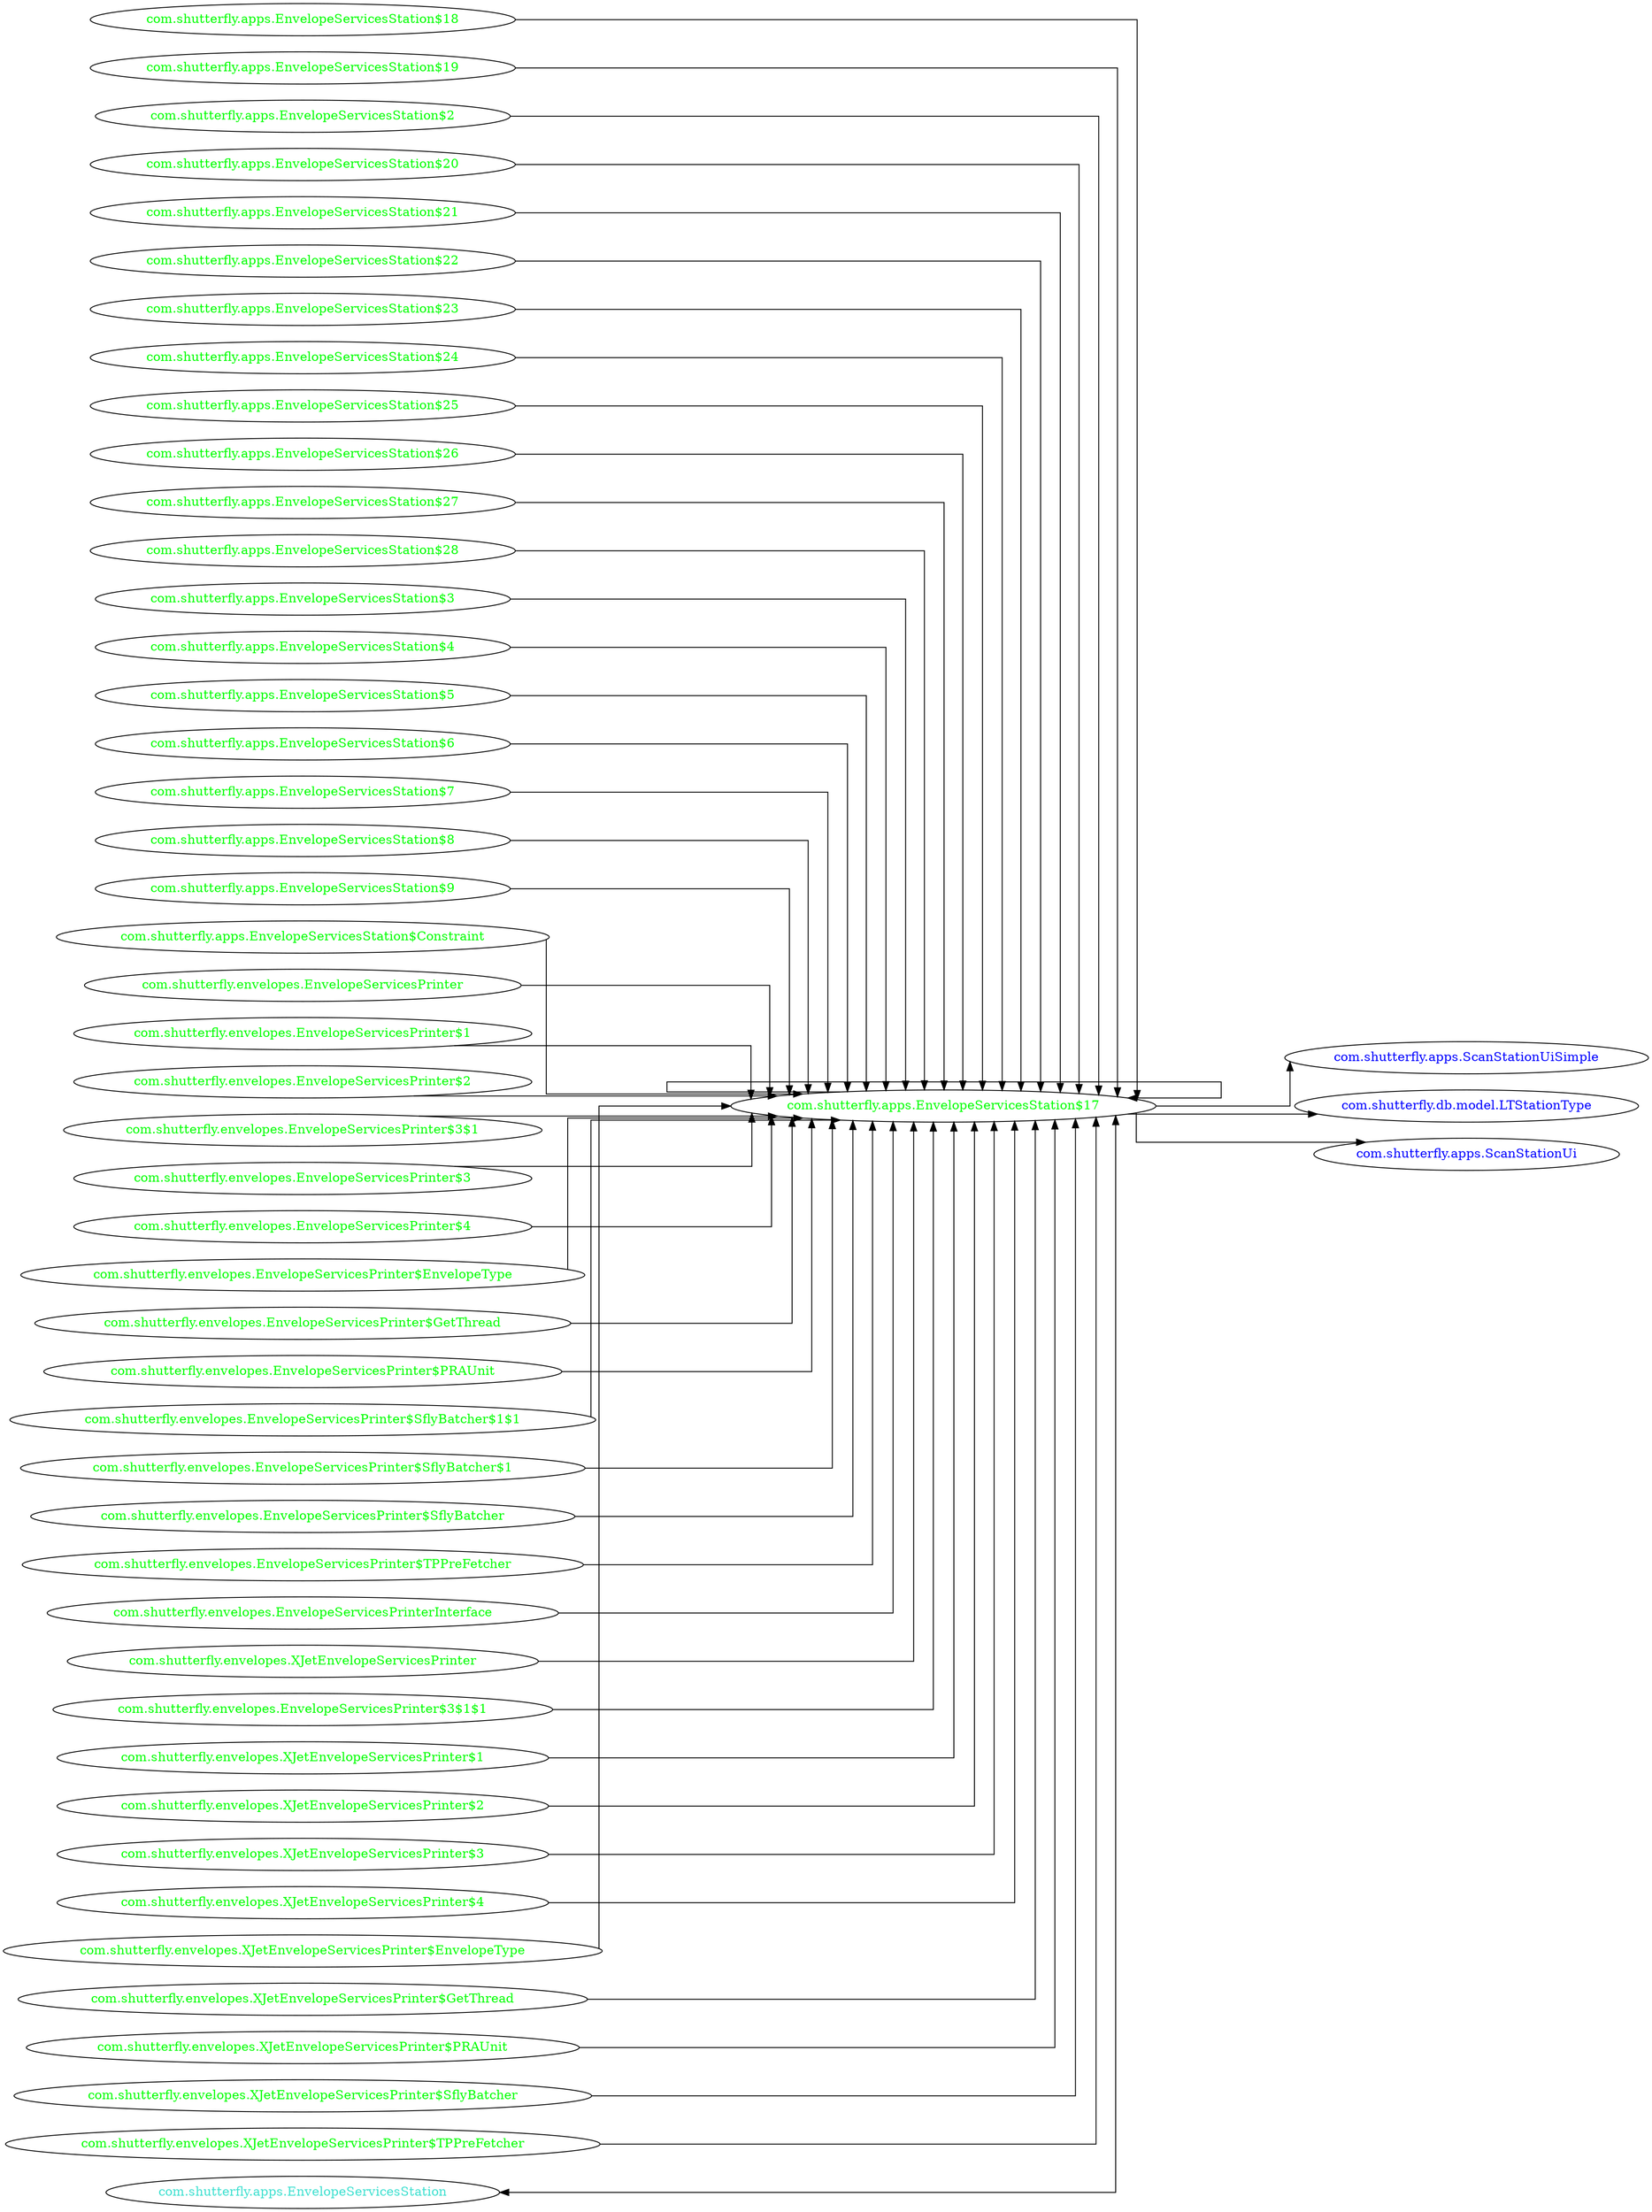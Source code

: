 digraph dependencyGraph {
 concentrate=true;
 ranksep="2.0";
 rankdir="LR"; 
 splines="ortho";
"com.shutterfly.apps.EnvelopeServicesStation$17" [fontcolor="red"];
"com.shutterfly.apps.ScanStationUiSimple" [ fontcolor="blue" ];
"com.shutterfly.apps.EnvelopeServicesStation$17"->"com.shutterfly.apps.ScanStationUiSimple";
"com.shutterfly.db.model.LTStationType" [ fontcolor="blue" ];
"com.shutterfly.apps.EnvelopeServicesStation$17"->"com.shutterfly.db.model.LTStationType";
"com.shutterfly.apps.ScanStationUi" [ fontcolor="blue" ];
"com.shutterfly.apps.EnvelopeServicesStation$17"->"com.shutterfly.apps.ScanStationUi";
"com.shutterfly.apps.EnvelopeServicesStation$17" [ fontcolor="green" ];
"com.shutterfly.apps.EnvelopeServicesStation$17"->"com.shutterfly.apps.EnvelopeServicesStation$17";
"com.shutterfly.apps.EnvelopeServicesStation$18" [ fontcolor="green" ];
"com.shutterfly.apps.EnvelopeServicesStation$18"->"com.shutterfly.apps.EnvelopeServicesStation$17";
"com.shutterfly.apps.EnvelopeServicesStation$19" [ fontcolor="green" ];
"com.shutterfly.apps.EnvelopeServicesStation$19"->"com.shutterfly.apps.EnvelopeServicesStation$17";
"com.shutterfly.apps.EnvelopeServicesStation$2" [ fontcolor="green" ];
"com.shutterfly.apps.EnvelopeServicesStation$2"->"com.shutterfly.apps.EnvelopeServicesStation$17";
"com.shutterfly.apps.EnvelopeServicesStation$20" [ fontcolor="green" ];
"com.shutterfly.apps.EnvelopeServicesStation$20"->"com.shutterfly.apps.EnvelopeServicesStation$17";
"com.shutterfly.apps.EnvelopeServicesStation$21" [ fontcolor="green" ];
"com.shutterfly.apps.EnvelopeServicesStation$21"->"com.shutterfly.apps.EnvelopeServicesStation$17";
"com.shutterfly.apps.EnvelopeServicesStation$22" [ fontcolor="green" ];
"com.shutterfly.apps.EnvelopeServicesStation$22"->"com.shutterfly.apps.EnvelopeServicesStation$17";
"com.shutterfly.apps.EnvelopeServicesStation$23" [ fontcolor="green" ];
"com.shutterfly.apps.EnvelopeServicesStation$23"->"com.shutterfly.apps.EnvelopeServicesStation$17";
"com.shutterfly.apps.EnvelopeServicesStation$24" [ fontcolor="green" ];
"com.shutterfly.apps.EnvelopeServicesStation$24"->"com.shutterfly.apps.EnvelopeServicesStation$17";
"com.shutterfly.apps.EnvelopeServicesStation$25" [ fontcolor="green" ];
"com.shutterfly.apps.EnvelopeServicesStation$25"->"com.shutterfly.apps.EnvelopeServicesStation$17";
"com.shutterfly.apps.EnvelopeServicesStation$26" [ fontcolor="green" ];
"com.shutterfly.apps.EnvelopeServicesStation$26"->"com.shutterfly.apps.EnvelopeServicesStation$17";
"com.shutterfly.apps.EnvelopeServicesStation$27" [ fontcolor="green" ];
"com.shutterfly.apps.EnvelopeServicesStation$27"->"com.shutterfly.apps.EnvelopeServicesStation$17";
"com.shutterfly.apps.EnvelopeServicesStation$28" [ fontcolor="green" ];
"com.shutterfly.apps.EnvelopeServicesStation$28"->"com.shutterfly.apps.EnvelopeServicesStation$17";
"com.shutterfly.apps.EnvelopeServicesStation$3" [ fontcolor="green" ];
"com.shutterfly.apps.EnvelopeServicesStation$3"->"com.shutterfly.apps.EnvelopeServicesStation$17";
"com.shutterfly.apps.EnvelopeServicesStation$4" [ fontcolor="green" ];
"com.shutterfly.apps.EnvelopeServicesStation$4"->"com.shutterfly.apps.EnvelopeServicesStation$17";
"com.shutterfly.apps.EnvelopeServicesStation$5" [ fontcolor="green" ];
"com.shutterfly.apps.EnvelopeServicesStation$5"->"com.shutterfly.apps.EnvelopeServicesStation$17";
"com.shutterfly.apps.EnvelopeServicesStation$6" [ fontcolor="green" ];
"com.shutterfly.apps.EnvelopeServicesStation$6"->"com.shutterfly.apps.EnvelopeServicesStation$17";
"com.shutterfly.apps.EnvelopeServicesStation$7" [ fontcolor="green" ];
"com.shutterfly.apps.EnvelopeServicesStation$7"->"com.shutterfly.apps.EnvelopeServicesStation$17";
"com.shutterfly.apps.EnvelopeServicesStation$8" [ fontcolor="green" ];
"com.shutterfly.apps.EnvelopeServicesStation$8"->"com.shutterfly.apps.EnvelopeServicesStation$17";
"com.shutterfly.apps.EnvelopeServicesStation$9" [ fontcolor="green" ];
"com.shutterfly.apps.EnvelopeServicesStation$9"->"com.shutterfly.apps.EnvelopeServicesStation$17";
"com.shutterfly.apps.EnvelopeServicesStation$Constraint" [ fontcolor="green" ];
"com.shutterfly.apps.EnvelopeServicesStation$Constraint"->"com.shutterfly.apps.EnvelopeServicesStation$17";
"com.shutterfly.envelopes.EnvelopeServicesPrinter" [ fontcolor="green" ];
"com.shutterfly.envelopes.EnvelopeServicesPrinter"->"com.shutterfly.apps.EnvelopeServicesStation$17";
"com.shutterfly.envelopes.EnvelopeServicesPrinter$1" [ fontcolor="green" ];
"com.shutterfly.envelopes.EnvelopeServicesPrinter$1"->"com.shutterfly.apps.EnvelopeServicesStation$17";
"com.shutterfly.envelopes.EnvelopeServicesPrinter$2" [ fontcolor="green" ];
"com.shutterfly.envelopes.EnvelopeServicesPrinter$2"->"com.shutterfly.apps.EnvelopeServicesStation$17";
"com.shutterfly.envelopes.EnvelopeServicesPrinter$3$1" [ fontcolor="green" ];
"com.shutterfly.envelopes.EnvelopeServicesPrinter$3$1"->"com.shutterfly.apps.EnvelopeServicesStation$17";
"com.shutterfly.envelopes.EnvelopeServicesPrinter$3" [ fontcolor="green" ];
"com.shutterfly.envelopes.EnvelopeServicesPrinter$3"->"com.shutterfly.apps.EnvelopeServicesStation$17";
"com.shutterfly.envelopes.EnvelopeServicesPrinter$4" [ fontcolor="green" ];
"com.shutterfly.envelopes.EnvelopeServicesPrinter$4"->"com.shutterfly.apps.EnvelopeServicesStation$17";
"com.shutterfly.envelopes.EnvelopeServicesPrinter$EnvelopeType" [ fontcolor="green" ];
"com.shutterfly.envelopes.EnvelopeServicesPrinter$EnvelopeType"->"com.shutterfly.apps.EnvelopeServicesStation$17";
"com.shutterfly.envelopes.EnvelopeServicesPrinter$GetThread" [ fontcolor="green" ];
"com.shutterfly.envelopes.EnvelopeServicesPrinter$GetThread"->"com.shutterfly.apps.EnvelopeServicesStation$17";
"com.shutterfly.envelopes.EnvelopeServicesPrinter$PRAUnit" [ fontcolor="green" ];
"com.shutterfly.envelopes.EnvelopeServicesPrinter$PRAUnit"->"com.shutterfly.apps.EnvelopeServicesStation$17";
"com.shutterfly.envelopes.EnvelopeServicesPrinter$SflyBatcher$1$1" [ fontcolor="green" ];
"com.shutterfly.envelopes.EnvelopeServicesPrinter$SflyBatcher$1$1"->"com.shutterfly.apps.EnvelopeServicesStation$17";
"com.shutterfly.envelopes.EnvelopeServicesPrinter$SflyBatcher$1" [ fontcolor="green" ];
"com.shutterfly.envelopes.EnvelopeServicesPrinter$SflyBatcher$1"->"com.shutterfly.apps.EnvelopeServicesStation$17";
"com.shutterfly.envelopes.EnvelopeServicesPrinter$SflyBatcher" [ fontcolor="green" ];
"com.shutterfly.envelopes.EnvelopeServicesPrinter$SflyBatcher"->"com.shutterfly.apps.EnvelopeServicesStation$17";
"com.shutterfly.envelopes.EnvelopeServicesPrinter$TPPreFetcher" [ fontcolor="green" ];
"com.shutterfly.envelopes.EnvelopeServicesPrinter$TPPreFetcher"->"com.shutterfly.apps.EnvelopeServicesStation$17";
"com.shutterfly.envelopes.EnvelopeServicesPrinterInterface" [ fontcolor="green" ];
"com.shutterfly.envelopes.EnvelopeServicesPrinterInterface"->"com.shutterfly.apps.EnvelopeServicesStation$17";
"com.shutterfly.envelopes.XJetEnvelopeServicesPrinter" [ fontcolor="green" ];
"com.shutterfly.envelopes.XJetEnvelopeServicesPrinter"->"com.shutterfly.apps.EnvelopeServicesStation$17";
"com.shutterfly.envelopes.EnvelopeServicesPrinter$3$1$1" [ fontcolor="green" ];
"com.shutterfly.envelopes.EnvelopeServicesPrinter$3$1$1"->"com.shutterfly.apps.EnvelopeServicesStation$17";
"com.shutterfly.envelopes.XJetEnvelopeServicesPrinter$1" [ fontcolor="green" ];
"com.shutterfly.envelopes.XJetEnvelopeServicesPrinter$1"->"com.shutterfly.apps.EnvelopeServicesStation$17";
"com.shutterfly.envelopes.XJetEnvelopeServicesPrinter$2" [ fontcolor="green" ];
"com.shutterfly.envelopes.XJetEnvelopeServicesPrinter$2"->"com.shutterfly.apps.EnvelopeServicesStation$17";
"com.shutterfly.envelopes.XJetEnvelopeServicesPrinter$3" [ fontcolor="green" ];
"com.shutterfly.envelopes.XJetEnvelopeServicesPrinter$3"->"com.shutterfly.apps.EnvelopeServicesStation$17";
"com.shutterfly.envelopes.XJetEnvelopeServicesPrinter$4" [ fontcolor="green" ];
"com.shutterfly.envelopes.XJetEnvelopeServicesPrinter$4"->"com.shutterfly.apps.EnvelopeServicesStation$17";
"com.shutterfly.envelopes.XJetEnvelopeServicesPrinter$EnvelopeType" [ fontcolor="green" ];
"com.shutterfly.envelopes.XJetEnvelopeServicesPrinter$EnvelopeType"->"com.shutterfly.apps.EnvelopeServicesStation$17";
"com.shutterfly.envelopes.XJetEnvelopeServicesPrinter$GetThread" [ fontcolor="green" ];
"com.shutterfly.envelopes.XJetEnvelopeServicesPrinter$GetThread"->"com.shutterfly.apps.EnvelopeServicesStation$17";
"com.shutterfly.envelopes.XJetEnvelopeServicesPrinter$PRAUnit" [ fontcolor="green" ];
"com.shutterfly.envelopes.XJetEnvelopeServicesPrinter$PRAUnit"->"com.shutterfly.apps.EnvelopeServicesStation$17";
"com.shutterfly.envelopes.XJetEnvelopeServicesPrinter$SflyBatcher" [ fontcolor="green" ];
"com.shutterfly.envelopes.XJetEnvelopeServicesPrinter$SflyBatcher"->"com.shutterfly.apps.EnvelopeServicesStation$17";
"com.shutterfly.envelopes.XJetEnvelopeServicesPrinter$TPPreFetcher" [ fontcolor="green" ];
"com.shutterfly.envelopes.XJetEnvelopeServicesPrinter$TPPreFetcher"->"com.shutterfly.apps.EnvelopeServicesStation$17";
"com.shutterfly.apps.EnvelopeServicesStation" [ fontcolor="turquoise" ];
"com.shutterfly.apps.EnvelopeServicesStation"->"com.shutterfly.apps.EnvelopeServicesStation$17" [dir=both];
}